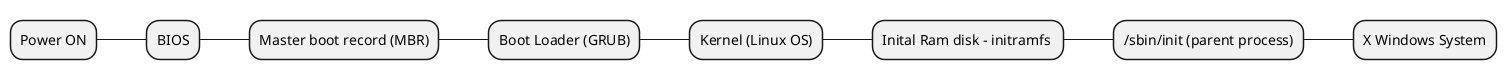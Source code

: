 @startmindmap
* Power ON
** BIOS
*** Master boot record (MBR)
**** Boot Loader (GRUB)
***** Kernel (Linux OS)
****** Inital Ram disk - initramfs 
******* /sbin/init (parent process)
******** X Windows System
@endmindmap